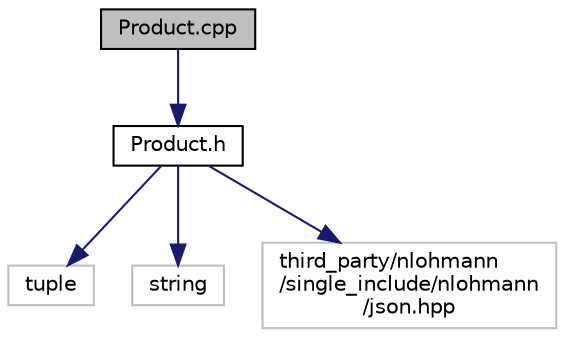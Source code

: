 digraph "Product.cpp"
{
 // LATEX_PDF_SIZE
  edge [fontname="Helvetica",fontsize="10",labelfontname="Helvetica",labelfontsize="10"];
  node [fontname="Helvetica",fontsize="10",shape=record];
  Node1 [label="Product.cpp",height=0.2,width=0.4,color="black", fillcolor="grey75", style="filled", fontcolor="black",tooltip="This source file is the definitions for Product.h."];
  Node1 -> Node2 [color="midnightblue",fontsize="10",style="solid"];
  Node2 [label="Product.h",height=0.2,width=0.4,color="black", fillcolor="white", style="filled",URL="$_product_8h.html",tooltip="This header includes the class for Products. The product class includes members such as productID,..."];
  Node2 -> Node3 [color="midnightblue",fontsize="10",style="solid"];
  Node3 [label="tuple",height=0.2,width=0.4,color="grey75", fillcolor="white", style="filled",tooltip=" "];
  Node2 -> Node4 [color="midnightblue",fontsize="10",style="solid"];
  Node4 [label="string",height=0.2,width=0.4,color="grey75", fillcolor="white", style="filled",tooltip=" "];
  Node2 -> Node5 [color="midnightblue",fontsize="10",style="solid"];
  Node5 [label="third_party/nlohmann\l/single_include/nlohmann\l/json.hpp",height=0.2,width=0.4,color="grey75", fillcolor="white", style="filled",tooltip=" "];
}
